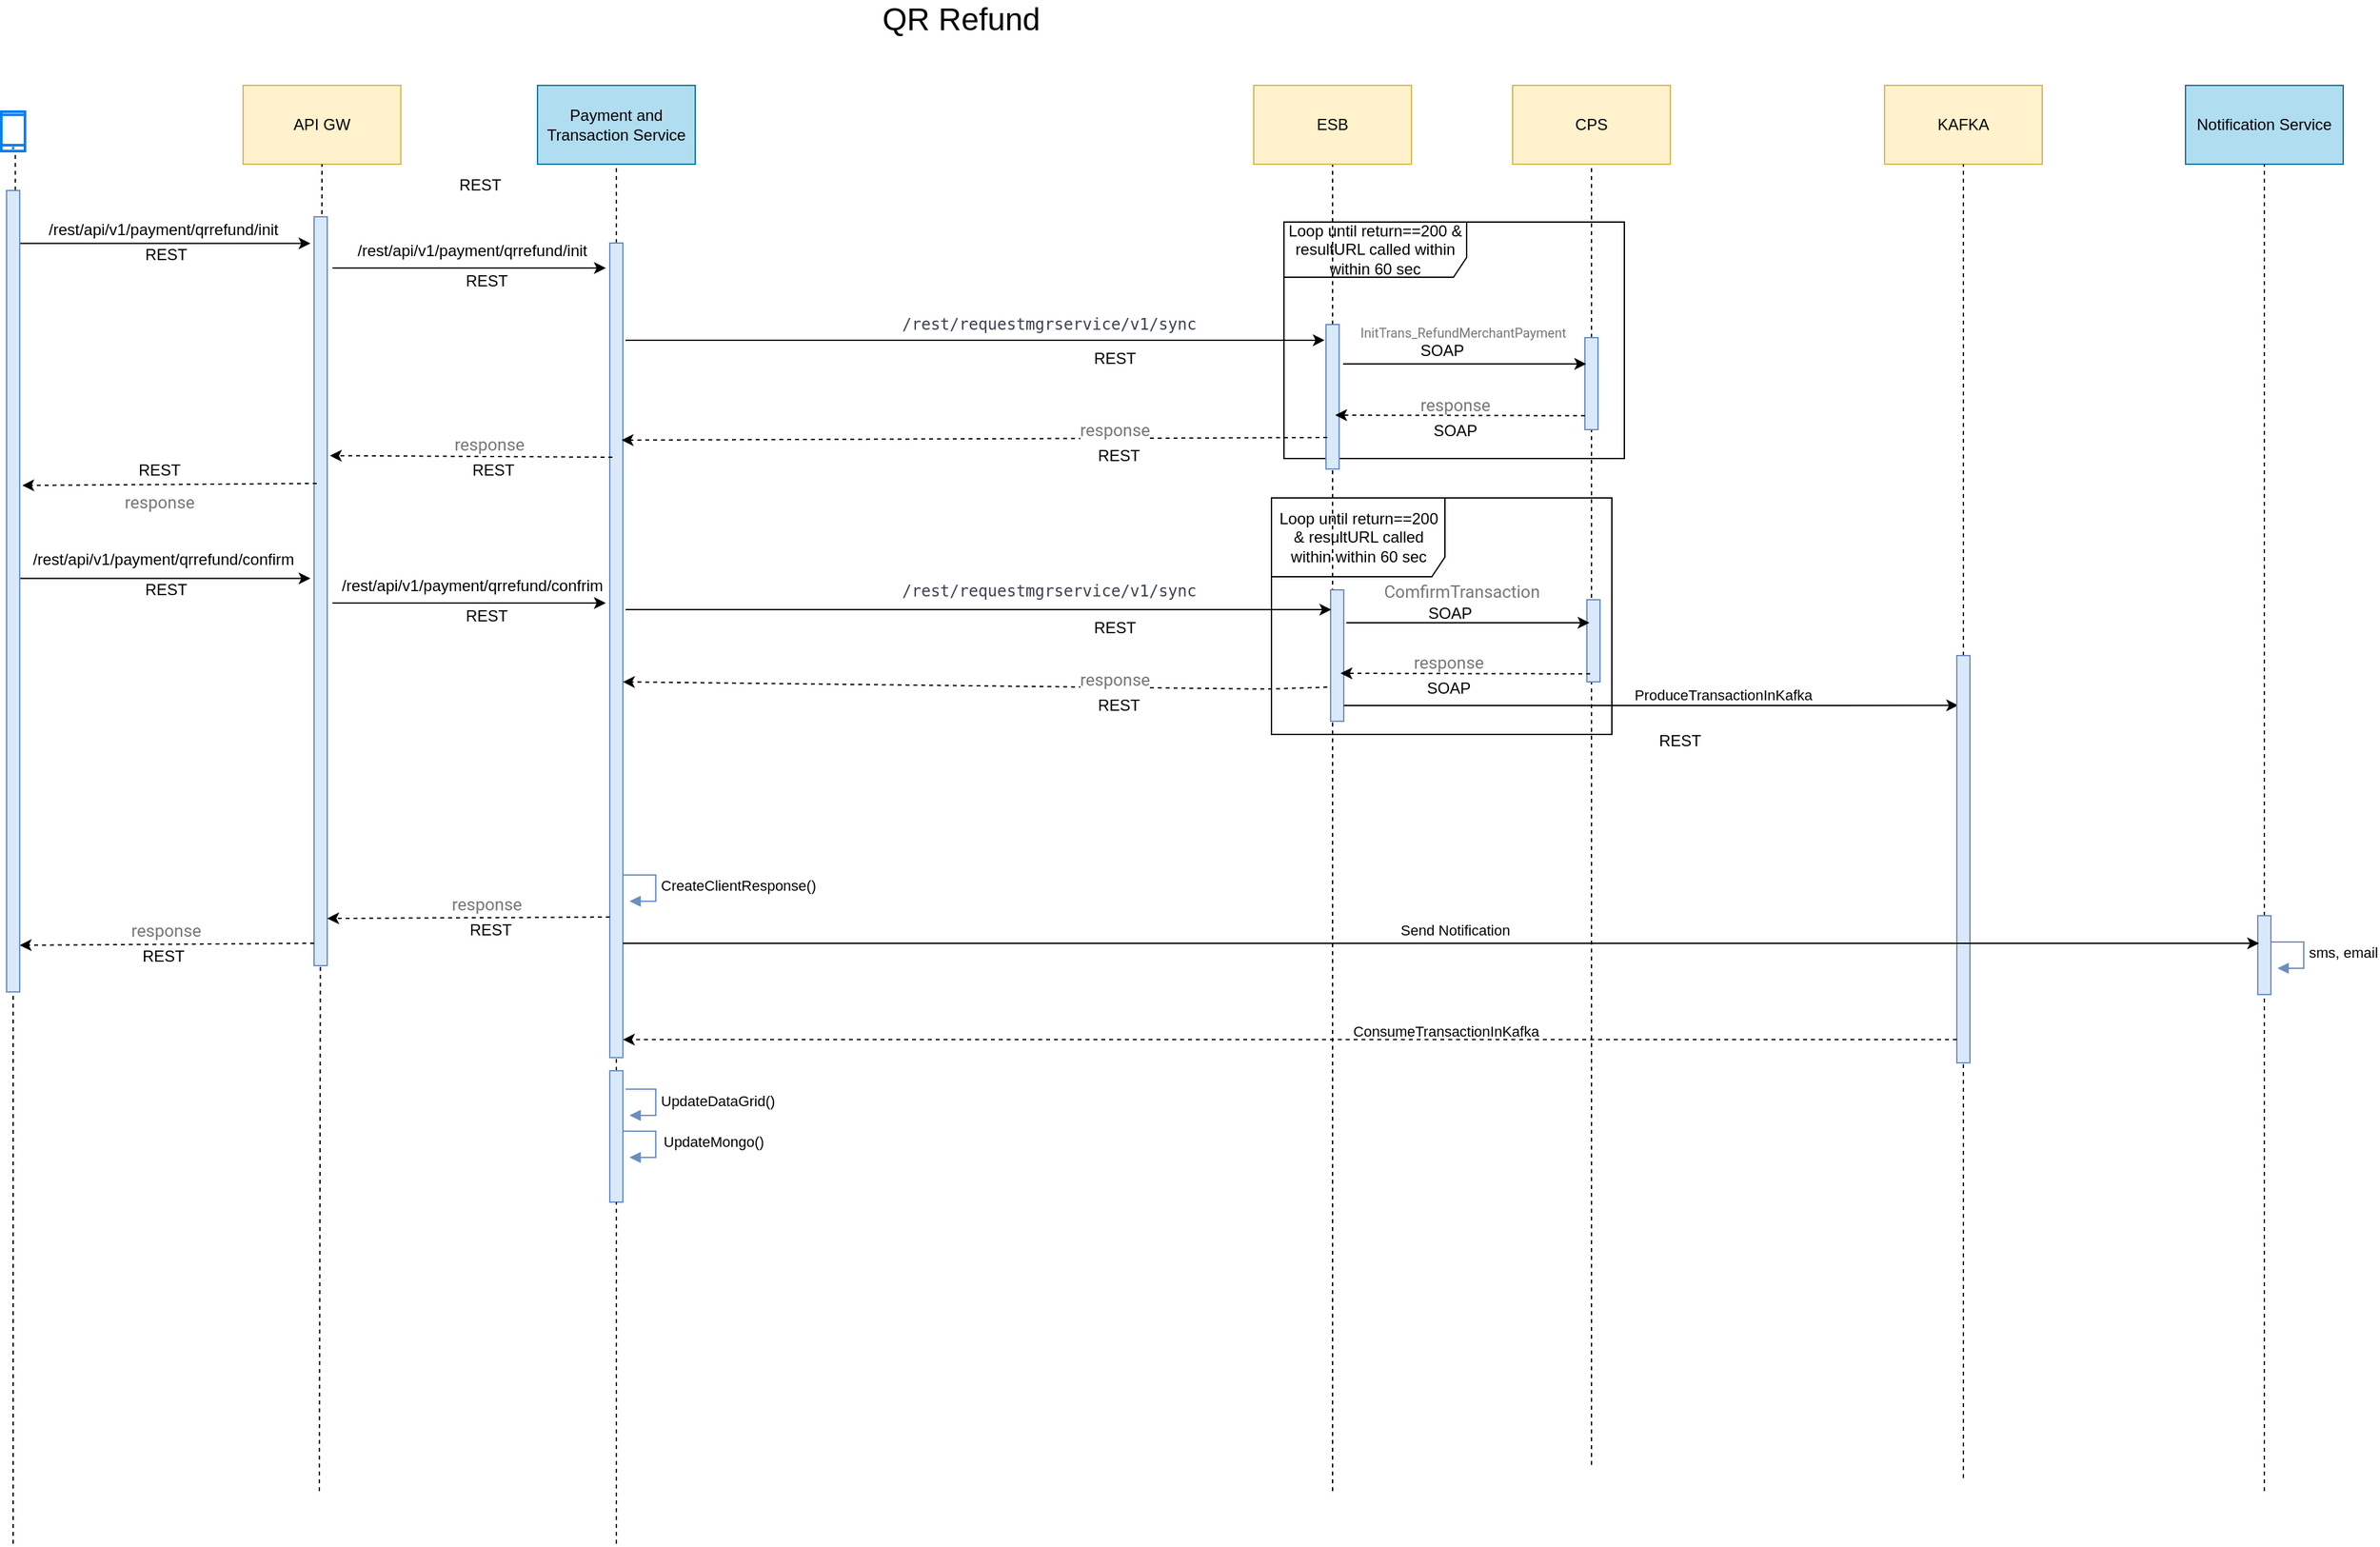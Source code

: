 <mxfile version="13.9.5"><diagram name="C2B QR Payment" id="dWcBzPYxrqTeNKrCBLO_"><mxGraphModel dx="2252" dy="1923" grid="1" gridSize="10" guides="1" tooltips="1" connect="1" arrows="1" fold="1" page="1" pageScale="1" pageWidth="827" pageHeight="1169" math="0" shadow="0"><root><mxCell id="4WMw96jEpbTc3XbIKkuv-0"/><mxCell id="4WMw96jEpbTc3XbIKkuv-1" parent="4WMw96jEpbTc3XbIKkuv-0"/><mxCell id="4WMw96jEpbTc3XbIKkuv-2" value="Loop until return==200 &amp;amp; resultURL called within within 60 sec" style="shape=umlFrame;whiteSpace=wrap;html=1;width=132;height=60;" parent="4WMw96jEpbTc3XbIKkuv-1" vertex="1"><mxGeometry x="584.5" y="-596" width="259" height="180" as="geometry"/></mxCell><mxCell id="4WMw96jEpbTc3XbIKkuv-3" value="Loop until return==200 &amp;amp; resultURL called within within 60 sec" style="shape=umlFrame;whiteSpace=wrap;html=1;width=139;height=42;" parent="4WMw96jEpbTc3XbIKkuv-1" vertex="1"><mxGeometry x="594" y="-806" width="259" height="180" as="geometry"/></mxCell><mxCell id="4WMw96jEpbTc3XbIKkuv-4" value="API GW" style="rounded=0;whiteSpace=wrap;html=1;fillColor=#fff2cc;strokeColor=#d6b656;" parent="4WMw96jEpbTc3XbIKkuv-1" vertex="1"><mxGeometry x="-198" y="-910" width="120" height="60" as="geometry"/></mxCell><mxCell id="4WMw96jEpbTc3XbIKkuv-5" value="Payment and Transaction Service" style="rounded=0;whiteSpace=wrap;html=1;fillColor=#b1ddf0;strokeColor=#10739e;" parent="4WMw96jEpbTc3XbIKkuv-1" vertex="1"><mxGeometry x="26" y="-910" width="120" height="60" as="geometry"/></mxCell><mxCell id="4WMw96jEpbTc3XbIKkuv-6" value="" style="html=1;verticalLabelPosition=bottom;align=center;labelBackgroundColor=#ffffff;verticalAlign=top;strokeWidth=2;strokeColor=#0080F0;shadow=0;dashed=0;shape=mxgraph.ios7.icons.smartphone;" parent="4WMw96jEpbTc3XbIKkuv-1" vertex="1"><mxGeometry x="-382" y="-890" width="18" height="30" as="geometry"/></mxCell><mxCell id="4WMw96jEpbTc3XbIKkuv-7" value="CPS" style="rounded=0;whiteSpace=wrap;html=1;fillColor=#fff2cc;strokeColor=#d6b656;" parent="4WMw96jEpbTc3XbIKkuv-1" vertex="1"><mxGeometry x="768" y="-910" width="120" height="60" as="geometry"/></mxCell><mxCell id="4WMw96jEpbTc3XbIKkuv-8" value="" style="endArrow=classic;html=1;entryX=0.015;entryY=0.176;entryDx=0;entryDy=0;entryPerimeter=0;" parent="4WMw96jEpbTc3XbIKkuv-1" edge="1"><mxGeometry width="50" height="50" relative="1" as="geometry"><mxPoint x="-369" y="-789.736" as="sourcePoint"/><mxPoint x="-146.76" y="-789.736" as="targetPoint"/></mxGeometry></mxCell><mxCell id="4WMw96jEpbTc3XbIKkuv-9" value="REST" style="text;html=1;align=center;verticalAlign=middle;resizable=0;points=[];autosize=1;" parent="4WMw96jEpbTc3XbIKkuv-1" vertex="1"><mxGeometry x="-282" y="-791" width="50" height="20" as="geometry"/></mxCell><mxCell id="4WMw96jEpbTc3XbIKkuv-10" value="" style="endArrow=none;dashed=1;html=1;entryX=0.593;entryY=1.089;entryDx=0;entryDy=0;entryPerimeter=0;" parent="4WMw96jEpbTc3XbIKkuv-1" source="4WMw96jEpbTc3XbIKkuv-17" target="4WMw96jEpbTc3XbIKkuv-6" edge="1"><mxGeometry width="50" height="50" relative="1" as="geometry"><mxPoint x="-373" y="-470" as="sourcePoint"/><mxPoint x="-373" y="-800.0" as="targetPoint"/></mxGeometry></mxCell><mxCell id="4WMw96jEpbTc3XbIKkuv-11" value="&lt;font style=&quot;font-size: 24px&quot;&gt;QR Refund&lt;br&gt;&lt;/font&gt;" style="text;html=1;align=center;verticalAlign=middle;resizable=0;points=[];autosize=1;" parent="4WMw96jEpbTc3XbIKkuv-1" vertex="1"><mxGeometry x="278" y="-970" width="140" height="20" as="geometry"/></mxCell><mxCell id="4WMw96jEpbTc3XbIKkuv-12" value="/rest/api/v1/payment/qrrefund/init" style="text;html=1;align=center;verticalAlign=middle;resizable=0;points=[];autosize=1;" parent="4WMw96jEpbTc3XbIKkuv-1" vertex="1"><mxGeometry x="-354" y="-810" width="190" height="20" as="geometry"/></mxCell><mxCell id="4WMw96jEpbTc3XbIKkuv-13" value="" style="endArrow=classic;html=1;" parent="4WMw96jEpbTc3XbIKkuv-1" edge="1"><mxGeometry width="50" height="50" relative="1" as="geometry"><mxPoint x="-130" y="-771" as="sourcePoint"/><mxPoint x="78" y="-771" as="targetPoint"/></mxGeometry></mxCell><mxCell id="4WMw96jEpbTc3XbIKkuv-14" value="/rest/api/v1/payment/qrrefund/init" style="text;html=1;align=center;verticalAlign=middle;resizable=0;points=[];autosize=1;" parent="4WMw96jEpbTc3XbIKkuv-1" vertex="1"><mxGeometry x="-119" y="-794" width="190" height="20" as="geometry"/></mxCell><mxCell id="4WMw96jEpbTc3XbIKkuv-15" value="" style="endArrow=none;dashed=1;html=1;entryX=0.5;entryY=1;entryDx=0;entryDy=0;" parent="4WMw96jEpbTc3XbIKkuv-1" source="4WMw96jEpbTc3XbIKkuv-79" target="4WMw96jEpbTc3XbIKkuv-5" edge="1"><mxGeometry width="50" height="50" relative="1" as="geometry"><mxPoint x="86" y="-110" as="sourcePoint"/><mxPoint x="86" y="-800" as="targetPoint"/></mxGeometry></mxCell><mxCell id="4WMw96jEpbTc3XbIKkuv-16" value="" style="endArrow=none;dashed=1;html=1;entryX=0.5;entryY=1;entryDx=0;entryDy=0;" parent="4WMw96jEpbTc3XbIKkuv-1" target="4WMw96jEpbTc3XbIKkuv-4" edge="1"><mxGeometry width="50" height="50" relative="1" as="geometry"><mxPoint x="-140" y="160" as="sourcePoint"/><mxPoint x="-139.18" y="-799.0" as="targetPoint"/></mxGeometry></mxCell><mxCell id="4WMw96jEpbTc3XbIKkuv-18" value="" style="endArrow=none;dashed=1;html=1;" parent="4WMw96jEpbTc3XbIKkuv-1" edge="1" target="4WMw96jEpbTc3XbIKkuv-17"><mxGeometry width="50" height="50" relative="1" as="geometry"><mxPoint x="-373" y="200" as="sourcePoint"/><mxPoint x="-373" y="-20" as="targetPoint"/></mxGeometry></mxCell><mxCell id="4WMw96jEpbTc3XbIKkuv-19" value="" style="html=1;points=[];perimeter=orthogonalPerimeter;align=center;fillColor=#dae8fc;strokeColor=#6c8ebf;" parent="4WMw96jEpbTc3XbIKkuv-1" vertex="1"><mxGeometry x="-144" y="-810" width="10" height="570" as="geometry"/></mxCell><mxCell id="4WMw96jEpbTc3XbIKkuv-20" value="" style="html=1;points=[];perimeter=orthogonalPerimeter;align=center;fillColor=#dae8fc;strokeColor=#6c8ebf;" parent="4WMw96jEpbTc3XbIKkuv-1" vertex="1"><mxGeometry x="81" y="-790" width="10" height="620" as="geometry"/></mxCell><mxCell id="4WMw96jEpbTc3XbIKkuv-21" value="REST" style="text;html=1;align=center;verticalAlign=middle;resizable=0;points=[];autosize=1;" parent="4WMw96jEpbTc3XbIKkuv-1" vertex="1"><mxGeometry x="-38" y="-771" width="50" height="20" as="geometry"/></mxCell><mxCell id="4WMw96jEpbTc3XbIKkuv-22" value="Notification Service" style="rounded=0;whiteSpace=wrap;html=1;fillColor=#b1ddf0;strokeColor=#10739e;" parent="4WMw96jEpbTc3XbIKkuv-1" vertex="1"><mxGeometry x="1280" y="-910" width="120" height="60" as="geometry"/></mxCell><mxCell id="4WMw96jEpbTc3XbIKkuv-23" value="" style="endArrow=none;dashed=1;html=1;entryX=0.5;entryY=1;entryDx=0;entryDy=0;" parent="4WMw96jEpbTc3XbIKkuv-1" source="4WMw96jEpbTc3XbIKkuv-24" target="4WMw96jEpbTc3XbIKkuv-22" edge="1"><mxGeometry width="50" height="50" relative="1" as="geometry"><mxPoint x="1340" y="-310" as="sourcePoint"/><mxPoint x="1339.5" y="-800.0" as="targetPoint"/></mxGeometry></mxCell><mxCell id="4WMw96jEpbTc3XbIKkuv-24" value="" style="html=1;points=[];perimeter=orthogonalPerimeter;fillColor=#dae8fc;strokeColor=#6c8ebf;" parent="4WMw96jEpbTc3XbIKkuv-1" vertex="1"><mxGeometry x="1335" y="-278" width="10" height="60" as="geometry"/></mxCell><mxCell id="4WMw96jEpbTc3XbIKkuv-25" value="" style="endArrow=none;dashed=1;html=1;" parent="4WMw96jEpbTc3XbIKkuv-1" target="4WMw96jEpbTc3XbIKkuv-24" edge="1"><mxGeometry width="50" height="50" relative="1" as="geometry"><mxPoint x="1340" y="160" as="sourcePoint"/><mxPoint x="1339.5" y="-800.0" as="targetPoint"/></mxGeometry></mxCell><mxCell id="4WMw96jEpbTc3XbIKkuv-26" value="sms, email" style="edgeStyle=orthogonalEdgeStyle;html=1;align=left;spacingLeft=2;endArrow=block;rounded=0;entryX=1;entryY=0;fillColor=#dae8fc;strokeColor=#6c8ebf;" parent="4WMw96jEpbTc3XbIKkuv-1" edge="1"><mxGeometry relative="1" as="geometry"><mxPoint x="1345" y="-258" as="sourcePoint"/><Array as="points"><mxPoint x="1370" y="-258"/><mxPoint x="1370" y="-238"/></Array><mxPoint x="1350" y="-238" as="targetPoint"/></mxGeometry></mxCell><mxCell id="4WMw96jEpbTc3XbIKkuv-27" value="" style="endArrow=none;dashed=1;html=1;entryX=0.5;entryY=1;entryDx=0;entryDy=0;" parent="4WMw96jEpbTc3XbIKkuv-1" target="4WMw96jEpbTc3XbIKkuv-7" edge="1"><mxGeometry width="50" height="50" relative="1" as="geometry"><mxPoint x="828" y="140" as="sourcePoint"/><mxPoint x="827.5" y="-800" as="targetPoint"/></mxGeometry></mxCell><mxCell id="4WMw96jEpbTc3XbIKkuv-28" value="" style="html=1;points=[];perimeter=orthogonalPerimeter;fillColor=#dae8fc;strokeColor=#6c8ebf;" parent="4WMw96jEpbTc3XbIKkuv-1" vertex="1"><mxGeometry x="823" y="-718" width="10" height="70" as="geometry"/></mxCell><mxCell id="4WMw96jEpbTc3XbIKkuv-29" value="" style="endArrow=none;dashed=1;html=1;entryX=0.5;entryY=1;entryDx=0;entryDy=0;" parent="4WMw96jEpbTc3XbIKkuv-1" target="4WMw96jEpbTc3XbIKkuv-33" edge="1"><mxGeometry width="50" height="50" relative="1" as="geometry"><mxPoint x="631" y="160" as="sourcePoint"/><mxPoint x="631" y="-803" as="targetPoint"/></mxGeometry></mxCell><mxCell id="4WMw96jEpbTc3XbIKkuv-30" value="" style="html=1;points=[];perimeter=orthogonalPerimeter;fillColor=#dae8fc;strokeColor=#6c8ebf;" parent="4WMw96jEpbTc3XbIKkuv-1" vertex="1"><mxGeometry x="626" y="-728" width="10" height="110" as="geometry"/></mxCell><mxCell id="4WMw96jEpbTc3XbIKkuv-31" value="" style="endArrow=classic;html=1;" parent="4WMw96jEpbTc3XbIKkuv-1" edge="1"><mxGeometry width="50" height="50" relative="1" as="geometry"><mxPoint x="639" y="-698" as="sourcePoint"/><mxPoint x="824" y="-698" as="targetPoint"/></mxGeometry></mxCell><mxCell id="4WMw96jEpbTc3XbIKkuv-32" value="&lt;font color=&quot;#777777&quot; face=&quot;Roboto, RobotoDraft, Helvetica, Arial, sans-serif&quot;&gt;InitTrans_RefundMerchantPayment&lt;/font&gt;" style="text;html=1;align=center;verticalAlign=middle;resizable=0;points=[];autosize=1;fontSize=10;" parent="4WMw96jEpbTc3XbIKkuv-1" vertex="1"><mxGeometry x="644.5" y="-732" width="170" height="20" as="geometry"/></mxCell><mxCell id="4WMw96jEpbTc3XbIKkuv-33" value="ESB" style="rounded=0;whiteSpace=wrap;html=1;fillColor=#fff2cc;strokeColor=#d6b656;" parent="4WMw96jEpbTc3XbIKkuv-1" vertex="1"><mxGeometry x="571" y="-910" width="120" height="60" as="geometry"/></mxCell><mxCell id="4WMw96jEpbTc3XbIKkuv-34" value="&lt;div&gt;&lt;font color=&quot;#777777&quot; face=&quot;Roboto, RobotoDraft, Helvetica, Arial, sans-serif&quot;&gt;&lt;span style=&quot;font-size: 13px ; background-color: rgb(255 , 255 , 255)&quot;&gt;response&lt;/span&gt;&lt;/font&gt;&lt;/div&gt;" style="text;html=1;align=center;verticalAlign=middle;resizable=0;points=[];autosize=1;" parent="4WMw96jEpbTc3XbIKkuv-1" vertex="1"><mxGeometry x="688.5" y="-677" width="70" height="20" as="geometry"/></mxCell><mxCell id="4WMw96jEpbTc3XbIKkuv-35" value="" style="html=1;points=[];perimeter=orthogonalPerimeter;align=center;fillColor=#dae8fc;strokeColor=#6c8ebf;" parent="4WMw96jEpbTc3XbIKkuv-1" vertex="1"><mxGeometry x="629.5" y="-526" width="10" height="100" as="geometry"/></mxCell><mxCell id="4WMw96jEpbTc3XbIKkuv-36" value="" style="html=1;points=[];perimeter=orthogonalPerimeter;align=center;fillColor=#dae8fc;strokeColor=#6c8ebf;" parent="4WMw96jEpbTc3XbIKkuv-1" vertex="1"><mxGeometry x="824.5" y="-518.5" width="10" height="62.5" as="geometry"/></mxCell><mxCell id="4WMw96jEpbTc3XbIKkuv-37" value="" style="endArrow=classic;html=1;" parent="4WMw96jEpbTc3XbIKkuv-1" edge="1"><mxGeometry width="50" height="50" relative="1" as="geometry"><mxPoint x="641.5" y="-501" as="sourcePoint"/><mxPoint x="826.5" y="-501" as="targetPoint"/></mxGeometry></mxCell><mxCell id="4WMw96jEpbTc3XbIKkuv-38" value="&lt;font color=&quot;#777777&quot; face=&quot;Roboto, RobotoDraft, Helvetica, Arial, sans-serif&quot;&gt;&lt;span style=&quot;font-size: 13px&quot;&gt;ComfirmTransaction&lt;/span&gt;&lt;/font&gt;" style="text;html=1;align=center;verticalAlign=middle;resizable=0;points=[];autosize=1;" parent="4WMw96jEpbTc3XbIKkuv-1" vertex="1"><mxGeometry x="663.5" y="-535.5" width="130" height="20" as="geometry"/></mxCell><mxCell id="4WMw96jEpbTc3XbIKkuv-39" value="&lt;div&gt;&lt;font color=&quot;#777777&quot; face=&quot;Roboto, RobotoDraft, Helvetica, Arial, sans-serif&quot;&gt;&lt;span style=&quot;font-size: 13px ; background-color: rgb(255 , 255 , 255)&quot;&gt;response&lt;/span&gt;&lt;/font&gt;&lt;/div&gt;" style="text;html=1;align=center;verticalAlign=middle;resizable=0;points=[];autosize=1;" parent="4WMw96jEpbTc3XbIKkuv-1" vertex="1"><mxGeometry x="683.5" y="-481.5" width="70" height="20" as="geometry"/></mxCell><mxCell id="4WMw96jEpbTc3XbIKkuv-40" value="SOAP" style="text;html=1;align=center;verticalAlign=middle;resizable=0;points=[];autosize=1;" parent="4WMw96jEpbTc3XbIKkuv-1" vertex="1"><mxGeometry x="689" y="-718" width="50" height="20" as="geometry"/></mxCell><mxCell id="4WMw96jEpbTc3XbIKkuv-41" value="SOAP" style="text;html=1;align=center;verticalAlign=middle;resizable=0;points=[];autosize=1;" parent="4WMw96jEpbTc3XbIKkuv-1" vertex="1"><mxGeometry x="698.5" y="-657" width="50" height="20" as="geometry"/></mxCell><mxCell id="4WMw96jEpbTc3XbIKkuv-42" value="SOAP" style="text;html=1;align=center;verticalAlign=middle;resizable=0;points=[];autosize=1;" parent="4WMw96jEpbTc3XbIKkuv-1" vertex="1"><mxGeometry x="694.5" y="-518.5" width="50" height="20" as="geometry"/></mxCell><mxCell id="4WMw96jEpbTc3XbIKkuv-43" value="SOAP" style="text;html=1;align=center;verticalAlign=middle;resizable=0;points=[];autosize=1;" parent="4WMw96jEpbTc3XbIKkuv-1" vertex="1"><mxGeometry x="693.5" y="-461.5" width="50" height="20" as="geometry"/></mxCell><mxCell id="4WMw96jEpbTc3XbIKkuv-44" value="" style="endArrow=classic;html=1;dashed=1;" parent="4WMw96jEpbTc3XbIKkuv-1" edge="1"><mxGeometry width="50" height="50" relative="1" as="geometry"><mxPoint x="823" y="-658.67" as="sourcePoint"/><mxPoint x="633" y="-659" as="targetPoint"/><Array as="points"><mxPoint x="792" y="-658.67"/></Array></mxGeometry></mxCell><mxCell id="4WMw96jEpbTc3XbIKkuv-45" value="" style="endArrow=classic;html=1;dashed=1;" parent="4WMw96jEpbTc3XbIKkuv-1" edge="1"><mxGeometry width="50" height="50" relative="1" as="geometry"><mxPoint x="827" y="-462.17" as="sourcePoint"/><mxPoint x="637" y="-462.5" as="targetPoint"/><Array as="points"><mxPoint x="796" y="-462.17"/></Array></mxGeometry></mxCell><mxCell id="4WMw96jEpbTc3XbIKkuv-47" value="" style="endArrow=classic;html=1;entryX=-0.1;entryY=0.109;entryDx=0;entryDy=0;entryPerimeter=0;" parent="4WMw96jEpbTc3XbIKkuv-1" target="4WMw96jEpbTc3XbIKkuv-30" edge="1"><mxGeometry width="50" height="50" relative="1" as="geometry"><mxPoint x="93" y="-716" as="sourcePoint"/><mxPoint x="620" y="-716" as="targetPoint"/></mxGeometry></mxCell><mxCell id="4WMw96jEpbTc3XbIKkuv-48" value="&lt;pre class=&quot;base-url&quot; style=&quot;box-sizing: border-box ; margin-top: 0px ; margin-bottom: 0px ; color: rgb(59 , 65 , 81)&quot;&gt;/rest/requestmgrservice/v1/sync&lt;/pre&gt;" style="text;html=1;align=center;verticalAlign=middle;resizable=0;points=[];autosize=1;" parent="4WMw96jEpbTc3XbIKkuv-1" vertex="1"><mxGeometry x="295" y="-738" width="240" height="20" as="geometry"/></mxCell><mxCell id="4WMw96jEpbTc3XbIKkuv-49" value="REST" style="text;html=1;align=center;verticalAlign=middle;resizable=0;points=[];autosize=1;" parent="4WMw96jEpbTc3XbIKkuv-1" vertex="1"><mxGeometry x="440" y="-712" width="50" height="20" as="geometry"/></mxCell><mxCell id="4WMw96jEpbTc3XbIKkuv-50" value="" style="endArrow=classic;html=1;dashed=1;exitX=0.1;exitY=0.782;exitDx=0;exitDy=0;exitPerimeter=0;" parent="4WMw96jEpbTc3XbIKkuv-1" source="4WMw96jEpbTc3XbIKkuv-30" edge="1"><mxGeometry width="50" height="50" relative="1" as="geometry"><mxPoint x="613" y="-640.5" as="sourcePoint"/><mxPoint x="90" y="-640" as="targetPoint"/></mxGeometry></mxCell><mxCell id="4WMw96jEpbTc3XbIKkuv-51" value="&lt;div&gt;&lt;font color=&quot;#777777&quot; face=&quot;Roboto, RobotoDraft, Helvetica, Arial, sans-serif&quot;&gt;&lt;span style=&quot;font-size: 13px ; background-color: rgb(255 , 255 , 255)&quot;&gt;response&lt;/span&gt;&lt;/font&gt;&lt;/div&gt;" style="text;html=1;align=center;verticalAlign=middle;resizable=0;points=[];autosize=1;" parent="4WMw96jEpbTc3XbIKkuv-1" vertex="1"><mxGeometry x="430" y="-658" width="70" height="20" as="geometry"/></mxCell><mxCell id="4WMw96jEpbTc3XbIKkuv-52" value="REST" style="text;html=1;align=center;verticalAlign=middle;resizable=0;points=[];autosize=1;" parent="4WMw96jEpbTc3XbIKkuv-1" vertex="1"><mxGeometry x="443" y="-638" width="50" height="20" as="geometry"/></mxCell><mxCell id="4WMw96jEpbTc3XbIKkuv-53" value="" style="endArrow=classic;html=1;" parent="4WMw96jEpbTc3XbIKkuv-1" edge="1"><mxGeometry width="50" height="50" relative="1" as="geometry"><mxPoint x="93" y="-511" as="sourcePoint"/><mxPoint x="630" y="-511" as="targetPoint"/></mxGeometry></mxCell><mxCell id="4WMw96jEpbTc3XbIKkuv-54" value="&lt;pre class=&quot;base-url&quot; style=&quot;box-sizing: border-box ; margin-top: 0px ; margin-bottom: 0px ; color: rgb(59 , 65 , 81)&quot;&gt;/rest/requestmgrservice/v1/sync&lt;/pre&gt;" style="text;html=1;align=center;verticalAlign=middle;resizable=0;points=[];autosize=1;" parent="4WMw96jEpbTc3XbIKkuv-1" vertex="1"><mxGeometry x="295" y="-535.5" width="240" height="20" as="geometry"/></mxCell><mxCell id="4WMw96jEpbTc3XbIKkuv-55" value="REST" style="text;html=1;align=center;verticalAlign=middle;resizable=0;points=[];autosize=1;" parent="4WMw96jEpbTc3XbIKkuv-1" vertex="1"><mxGeometry x="440" y="-507" width="50" height="20" as="geometry"/></mxCell><mxCell id="4WMw96jEpbTc3XbIKkuv-56" value="" style="endArrow=classic;html=1;dashed=1;exitX=0.1;exitY=0.782;exitDx=0;exitDy=0;exitPerimeter=0;" parent="4WMw96jEpbTc3XbIKkuv-1" edge="1"><mxGeometry width="50" height="50" relative="1" as="geometry"><mxPoint x="627" y="-451.98" as="sourcePoint"/><mxPoint x="91" y="-456" as="targetPoint"/><Array as="points"><mxPoint x="582" y="-450.5"/></Array></mxGeometry></mxCell><mxCell id="4WMw96jEpbTc3XbIKkuv-57" value="&lt;div&gt;&lt;font color=&quot;#777777&quot; face=&quot;Roboto, RobotoDraft, Helvetica, Arial, sans-serif&quot;&gt;&lt;span style=&quot;font-size: 13px ; background-color: rgb(255 , 255 , 255)&quot;&gt;response&lt;/span&gt;&lt;/font&gt;&lt;/div&gt;" style="text;html=1;align=center;verticalAlign=middle;resizable=0;points=[];autosize=1;" parent="4WMw96jEpbTc3XbIKkuv-1" vertex="1"><mxGeometry x="430" y="-468" width="70" height="20" as="geometry"/></mxCell><mxCell id="4WMw96jEpbTc3XbIKkuv-58" value="REST" style="text;html=1;align=center;verticalAlign=middle;resizable=0;points=[];autosize=1;" parent="4WMw96jEpbTc3XbIKkuv-1" vertex="1"><mxGeometry x="443" y="-448" width="50" height="20" as="geometry"/></mxCell><mxCell id="4WMw96jEpbTc3XbIKkuv-59" value="KAFKA" style="rounded=0;whiteSpace=wrap;html=1;fillColor=#fff2cc;strokeColor=#d6b656;" parent="4WMw96jEpbTc3XbIKkuv-1" vertex="1"><mxGeometry x="1051" y="-910" width="120" height="60" as="geometry"/></mxCell><mxCell id="4WMw96jEpbTc3XbIKkuv-60" value="" style="endArrow=none;dashed=1;html=1;entryX=0.5;entryY=1;entryDx=0;entryDy=0;" parent="4WMw96jEpbTc3XbIKkuv-1" source="4WMw96jEpbTc3XbIKkuv-63" target="4WMw96jEpbTc3XbIKkuv-59" edge="1"><mxGeometry width="50" height="50" relative="1" as="geometry"><mxPoint x="1111" y="-120" as="sourcePoint"/><mxPoint x="1110.5" y="-800" as="targetPoint"/></mxGeometry></mxCell><mxCell id="4WMw96jEpbTc3XbIKkuv-61" value="ProduceTransactionInKafka" style="text;html=1;align=center;verticalAlign=middle;resizable=0;points=[];autosize=1;fontSize=11;" parent="4WMw96jEpbTc3XbIKkuv-1" vertex="1"><mxGeometry x="852.5" y="-456" width="150" height="20" as="geometry"/></mxCell><mxCell id="4WMw96jEpbTc3XbIKkuv-62" value="" style="endArrow=classic;html=1;entryX=0.1;entryY=0.133;entryDx=0;entryDy=0;entryPerimeter=0;" parent="4WMw96jEpbTc3XbIKkuv-1" edge="1"><mxGeometry width="50" height="50" relative="1" as="geometry"><mxPoint x="639.5" y="-437.98" as="sourcePoint"/><mxPoint x="1107" y="-438.07" as="targetPoint"/></mxGeometry></mxCell><mxCell id="4WMw96jEpbTc3XbIKkuv-63" value="" style="html=1;points=[];perimeter=orthogonalPerimeter;fillColor=#dae8fc;strokeColor=#6c8ebf;" parent="4WMw96jEpbTc3XbIKkuv-1" vertex="1"><mxGeometry x="1106" y="-476" width="10" height="310" as="geometry"/></mxCell><mxCell id="4WMw96jEpbTc3XbIKkuv-64" value="" style="endArrow=none;dashed=1;html=1;" parent="4WMw96jEpbTc3XbIKkuv-1" edge="1" target="4WMw96jEpbTc3XbIKkuv-63"><mxGeometry width="50" height="50" relative="1" as="geometry"><mxPoint x="1111" y="150" as="sourcePoint"/><mxPoint x="1111" as="targetPoint"/></mxGeometry></mxCell><mxCell id="4WMw96jEpbTc3XbIKkuv-65" value="CreateClientResponse()" style="edgeStyle=orthogonalEdgeStyle;html=1;align=left;spacingLeft=2;endArrow=block;rounded=0;entryX=1;entryY=0;fillColor=#dae8fc;strokeColor=#6c8ebf;" parent="4WMw96jEpbTc3XbIKkuv-1" edge="1"><mxGeometry relative="1" as="geometry"><mxPoint x="91" y="-309" as="sourcePoint"/><Array as="points"><mxPoint x="116" y="-309"/><mxPoint x="116" y="-289"/></Array><mxPoint x="96" y="-289" as="targetPoint"/></mxGeometry></mxCell><mxCell id="4WMw96jEpbTc3XbIKkuv-66" value="" style="endArrow=classic;html=1;dashed=1;exitX=0.1;exitY=0.782;exitDx=0;exitDy=0;exitPerimeter=0;entryX=1;entryY=0.943;entryDx=0;entryDy=0;entryPerimeter=0;" parent="4WMw96jEpbTc3XbIKkuv-1" edge="1"><mxGeometry width="50" height="50" relative="1" as="geometry"><mxPoint x="81" y="-277" as="sourcePoint"/><mxPoint x="-134" y="-275.91" as="targetPoint"/></mxGeometry></mxCell><mxCell id="4WMw96jEpbTc3XbIKkuv-67" value="&lt;div&gt;&lt;font color=&quot;#777777&quot; face=&quot;Roboto, RobotoDraft, Helvetica, Arial, sans-serif&quot;&gt;&lt;span style=&quot;font-size: 13px ; background-color: rgb(255 , 255 , 255)&quot;&gt;response&lt;/span&gt;&lt;/font&gt;&lt;/div&gt;" style="text;html=1;align=center;verticalAlign=middle;resizable=0;points=[];autosize=1;" parent="4WMw96jEpbTc3XbIKkuv-1" vertex="1"><mxGeometry x="-48" y="-297" width="70" height="20" as="geometry"/></mxCell><mxCell id="4WMw96jEpbTc3XbIKkuv-68" value="REST" style="text;html=1;align=center;verticalAlign=middle;resizable=0;points=[];autosize=1;" parent="4WMw96jEpbTc3XbIKkuv-1" vertex="1"><mxGeometry x="-35" y="-277" width="50" height="20" as="geometry"/></mxCell><mxCell id="4WMw96jEpbTc3XbIKkuv-69" value="" style="endArrow=classic;html=1;dashed=1;exitX=0.1;exitY=0.782;exitDx=0;exitDy=0;exitPerimeter=0;" parent="4WMw96jEpbTc3XbIKkuv-1" edge="1"><mxGeometry width="50" height="50" relative="1" as="geometry"><mxPoint x="-144" y="-257" as="sourcePoint"/><mxPoint x="-368" y="-255.52" as="targetPoint"/></mxGeometry></mxCell><mxCell id="4WMw96jEpbTc3XbIKkuv-70" value="&lt;div&gt;&lt;font color=&quot;#777777&quot; face=&quot;Roboto, RobotoDraft, Helvetica, Arial, sans-serif&quot;&gt;&lt;span style=&quot;font-size: 13px ; background-color: rgb(255 , 255 , 255)&quot;&gt;response&lt;/span&gt;&lt;/font&gt;&lt;/div&gt;" style="text;html=1;align=center;verticalAlign=middle;resizable=0;points=[];autosize=1;" parent="4WMw96jEpbTc3XbIKkuv-1" vertex="1"><mxGeometry x="-292" y="-277" width="70" height="20" as="geometry"/></mxCell><mxCell id="4WMw96jEpbTc3XbIKkuv-71" value="REST" style="text;html=1;align=center;verticalAlign=middle;resizable=0;points=[];autosize=1;" parent="4WMw96jEpbTc3XbIKkuv-1" vertex="1"><mxGeometry x="-284" y="-257" width="50" height="20" as="geometry"/></mxCell><mxCell id="4WMw96jEpbTc3XbIKkuv-72" value="" style="endArrow=classic;html=1;dashed=1;exitX=0.1;exitY=0.782;exitDx=0;exitDy=0;exitPerimeter=0;" parent="4WMw96jEpbTc3XbIKkuv-1" edge="1"><mxGeometry width="50" height="50" relative="1" as="geometry"><mxPoint x="1106" y="-183.74" as="sourcePoint"/><mxPoint x="91" y="-183.74" as="targetPoint"/></mxGeometry></mxCell><mxCell id="4WMw96jEpbTc3XbIKkuv-73" value="ConsumeTransactionInKafka" style="text;html=1;align=center;verticalAlign=middle;resizable=0;points=[];autosize=1;fontSize=11;" parent="4WMw96jEpbTc3XbIKkuv-1" vertex="1"><mxGeometry x="637" y="-200" width="160" height="20" as="geometry"/></mxCell><mxCell id="4WMw96jEpbTc3XbIKkuv-74" value="UpdateDataGrid()" style="edgeStyle=orthogonalEdgeStyle;html=1;align=left;spacingLeft=2;endArrow=block;rounded=0;entryX=1;entryY=0;fillColor=#dae8fc;strokeColor=#6c8ebf;" parent="4WMw96jEpbTc3XbIKkuv-1" edge="1"><mxGeometry relative="1" as="geometry"><mxPoint x="93" y="-146" as="sourcePoint"/><Array as="points"><mxPoint x="116" y="-146"/><mxPoint x="116" y="-126"/></Array><mxPoint x="96" y="-126" as="targetPoint"/></mxGeometry></mxCell><mxCell id="4WMw96jEpbTc3XbIKkuv-75" value="UpdateMongo()" style="edgeStyle=orthogonalEdgeStyle;html=1;align=left;spacingLeft=2;endArrow=block;rounded=0;entryX=1;entryY=0;fillColor=#dae8fc;strokeColor=#6c8ebf;" parent="4WMw96jEpbTc3XbIKkuv-1" edge="1"><mxGeometry x="-0.231" y="-8" relative="1" as="geometry"><mxPoint x="91" y="-114" as="sourcePoint"/><Array as="points"><mxPoint x="116" y="-114"/><mxPoint x="116" y="-94"/></Array><mxPoint x="96" y="-94" as="targetPoint"/><mxPoint x="10" y="8" as="offset"/></mxGeometry></mxCell><mxCell id="4WMw96jEpbTc3XbIKkuv-76" value="" style="endArrow=classic;html=1;entryX=0.1;entryY=0.292;entryDx=0;entryDy=0;entryPerimeter=0;" parent="4WMw96jEpbTc3XbIKkuv-1" edge="1"><mxGeometry width="50" height="50" relative="1" as="geometry"><mxPoint x="91" y="-257" as="sourcePoint"/><mxPoint x="1336" y="-257" as="targetPoint"/></mxGeometry></mxCell><mxCell id="4WMw96jEpbTc3XbIKkuv-77" value="Send Notification" style="text;html=1;align=center;verticalAlign=middle;resizable=0;points=[];autosize=1;fontSize=11;" parent="4WMw96jEpbTc3XbIKkuv-1" vertex="1"><mxGeometry x="673.5" y="-277" width="100" height="20" as="geometry"/></mxCell><mxCell id="4WMw96jEpbTc3XbIKkuv-78" value="REST" style="text;html=1;align=center;verticalAlign=middle;resizable=0;points=[];autosize=1;" parent="4WMw96jEpbTc3XbIKkuv-1" vertex="1"><mxGeometry x="870" y="-421" width="50" height="20" as="geometry"/></mxCell><mxCell id="4WMw96jEpbTc3XbIKkuv-79" value="" style="html=1;points=[];perimeter=orthogonalPerimeter;align=center;fillColor=#dae8fc;strokeColor=#6c8ebf;" parent="4WMw96jEpbTc3XbIKkuv-1" vertex="1"><mxGeometry x="81" y="-160" width="10" height="100" as="geometry"/></mxCell><mxCell id="4WMw96jEpbTc3XbIKkuv-80" value="" style="endArrow=none;dashed=1;html=1;" parent="4WMw96jEpbTc3XbIKkuv-1" target="4WMw96jEpbTc3XbIKkuv-79" edge="1"><mxGeometry width="50" height="50" relative="1" as="geometry"><mxPoint x="86" y="200" as="sourcePoint"/><mxPoint x="86" y="-680" as="targetPoint"/></mxGeometry></mxCell><mxCell id="KNJLc0CYd1F_VNa6JnmB-10" value="" style="endArrow=classic;html=1;dashed=1;exitX=0.1;exitY=0.782;exitDx=0;exitDy=0;exitPerimeter=0;entryX=1;entryY=0.933;entryDx=0;entryDy=0;entryPerimeter=0;" parent="4WMw96jEpbTc3XbIKkuv-1" edge="1"><mxGeometry width="50" height="50" relative="1" as="geometry"><mxPoint x="83" y="-627" as="sourcePoint"/><mxPoint x="-132" y="-628.19" as="targetPoint"/></mxGeometry></mxCell><mxCell id="KNJLc0CYd1F_VNa6JnmB-11" value="&lt;div&gt;&lt;font color=&quot;#777777&quot; face=&quot;Roboto, RobotoDraft, Helvetica, Arial, sans-serif&quot;&gt;&lt;span style=&quot;font-size: 13px ; background-color: rgb(255 , 255 , 255)&quot;&gt;response&lt;/span&gt;&lt;/font&gt;&lt;/div&gt;" style="text;html=1;align=center;verticalAlign=middle;resizable=0;points=[];autosize=1;" parent="4WMw96jEpbTc3XbIKkuv-1" vertex="1"><mxGeometry x="-46" y="-647" width="70" height="20" as="geometry"/></mxCell><mxCell id="KNJLc0CYd1F_VNa6JnmB-12" value="REST" style="text;html=1;align=center;verticalAlign=middle;resizable=0;points=[];autosize=1;" parent="4WMw96jEpbTc3XbIKkuv-1" vertex="1"><mxGeometry x="-33" y="-627" width="50" height="20" as="geometry"/></mxCell><mxCell id="KNJLc0CYd1F_VNa6JnmB-13" value="" style="endArrow=classic;html=1;dashed=1;exitX=0.1;exitY=0.782;exitDx=0;exitDy=0;exitPerimeter=0;" parent="4WMw96jEpbTc3XbIKkuv-1" edge="1"><mxGeometry width="50" height="50" relative="1" as="geometry"><mxPoint x="-142" y="-607" as="sourcePoint"/><mxPoint x="-366" y="-605.52" as="targetPoint"/></mxGeometry></mxCell><mxCell id="KNJLc0CYd1F_VNa6JnmB-14" value="&lt;div&gt;&lt;font color=&quot;#777777&quot; face=&quot;Roboto, RobotoDraft, Helvetica, Arial, sans-serif&quot;&gt;&lt;span style=&quot;font-size: 13px ; background-color: rgb(255 , 255 , 255)&quot;&gt;response&lt;/span&gt;&lt;/font&gt;&lt;/div&gt;" style="text;html=1;align=center;verticalAlign=middle;resizable=0;points=[];autosize=1;" parent="4WMw96jEpbTc3XbIKkuv-1" vertex="1"><mxGeometry x="-297" y="-603" width="70" height="20" as="geometry"/></mxCell><mxCell id="KNJLc0CYd1F_VNa6JnmB-15" value="REST" style="text;html=1;align=center;verticalAlign=middle;resizable=0;points=[];autosize=1;" parent="4WMw96jEpbTc3XbIKkuv-1" vertex="1"><mxGeometry x="-287" y="-627" width="50" height="20" as="geometry"/></mxCell><mxCell id="KNJLc0CYd1F_VNa6JnmB-16" value="" style="endArrow=classic;html=1;entryX=0.015;entryY=0.176;entryDx=0;entryDy=0;entryPerimeter=0;" parent="4WMw96jEpbTc3XbIKkuv-1" edge="1"><mxGeometry width="50" height="50" relative="1" as="geometry"><mxPoint x="-369" y="-534.736" as="sourcePoint"/><mxPoint x="-146.76" y="-534.736" as="targetPoint"/></mxGeometry></mxCell><mxCell id="KNJLc0CYd1F_VNa6JnmB-17" value="REST" style="text;html=1;align=center;verticalAlign=middle;resizable=0;points=[];autosize=1;" parent="4WMw96jEpbTc3XbIKkuv-1" vertex="1"><mxGeometry x="-282" y="-536" width="50" height="20" as="geometry"/></mxCell><mxCell id="KNJLc0CYd1F_VNa6JnmB-18" value="/rest/api/v1/payment/qrrefund/confirm" style="text;html=1;align=center;verticalAlign=middle;resizable=0;points=[];autosize=1;" parent="4WMw96jEpbTc3XbIKkuv-1" vertex="1"><mxGeometry x="-364" y="-559" width="210" height="20" as="geometry"/></mxCell><mxCell id="KNJLc0CYd1F_VNa6JnmB-19" value="" style="endArrow=classic;html=1;" parent="4WMw96jEpbTc3XbIKkuv-1" edge="1"><mxGeometry width="50" height="50" relative="1" as="geometry"><mxPoint x="-130" y="-516" as="sourcePoint"/><mxPoint x="78" y="-516" as="targetPoint"/></mxGeometry></mxCell><mxCell id="KNJLc0CYd1F_VNa6JnmB-20" value="/rest/api/v1/payment/qrrefund/confrim" style="text;html=1;align=center;verticalAlign=middle;resizable=0;points=[];autosize=1;" parent="4WMw96jEpbTc3XbIKkuv-1" vertex="1"><mxGeometry x="-129" y="-539" width="210" height="20" as="geometry"/></mxCell><mxCell id="KNJLc0CYd1F_VNa6JnmB-21" value="REST" style="text;html=1;align=center;verticalAlign=middle;resizable=0;points=[];autosize=1;" parent="4WMw96jEpbTc3XbIKkuv-1" vertex="1"><mxGeometry x="-38" y="-516" width="50" height="20" as="geometry"/></mxCell><mxCell id="KNJLc0CYd1F_VNa6JnmB-34" value="REST" style="text;html=1;align=center;verticalAlign=middle;resizable=0;points=[];autosize=1;" parent="4WMw96jEpbTc3XbIKkuv-1" vertex="1"><mxGeometry x="-43" y="-844" width="50" height="20" as="geometry"/></mxCell><mxCell id="4WMw96jEpbTc3XbIKkuv-17" value="" style="html=1;points=[];perimeter=orthogonalPerimeter;align=center;fillColor=#dae8fc;strokeColor=#6c8ebf;" parent="4WMw96jEpbTc3XbIKkuv-1" vertex="1"><mxGeometry x="-378" y="-830" width="10" height="610" as="geometry"/></mxCell></root></mxGraphModel></diagram></mxfile>
